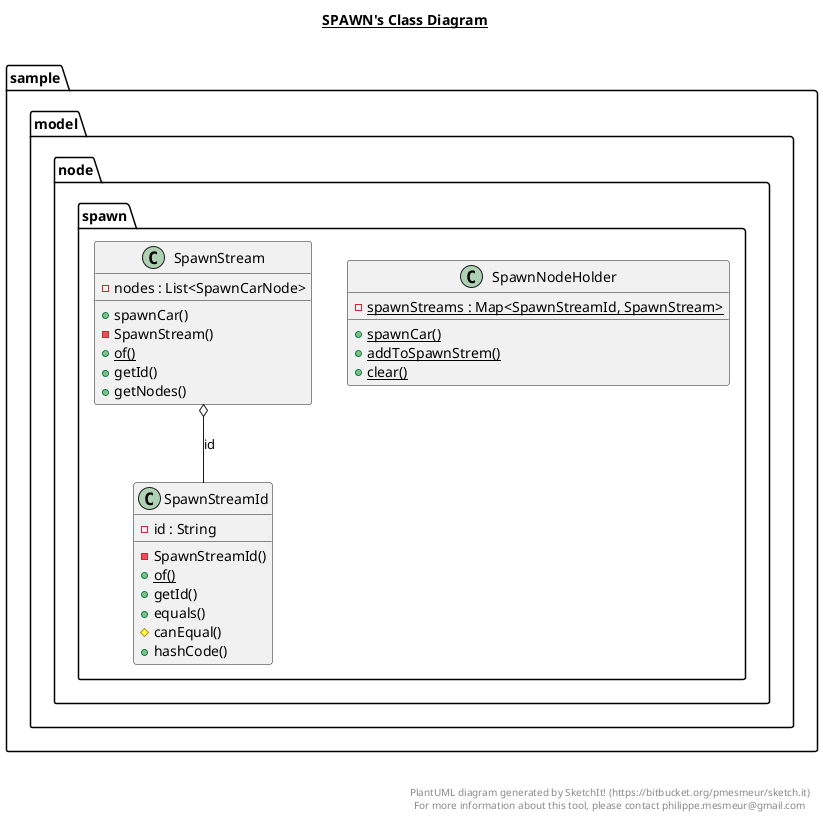 @startuml

title __SPAWN's Class Diagram__\n

  package sample {
    package sample.model.node {
      package sample.model.node.spawn {
        class SpawnNodeHolder {
            {static} - spawnStreams : Map<SpawnStreamId, SpawnStream>
            {static} + spawnCar()
            {static} + addToSpawnStrem()
            {static} + clear()
        }
      }
    }
  }
  

  package sample {
    package sample.model.node {
      package sample.model.node.spawn {
        class SpawnStream {
            - nodes : List<SpawnCarNode>
            + spawnCar()
            - SpawnStream()
            {static} + of()
            + getId()
            + getNodes()
        }
      }
    }
  }
  

  package sample {
    package sample.model.node {
      package sample.model.node.spawn {
        class SpawnStreamId {
            - id : String
            - SpawnStreamId()
            {static} + of()
            + getId()
            + equals()
            # canEqual()
            + hashCode()
        }
      }
    }
  }
  

  SpawnStream o-- SpawnStreamId : id


right footer


PlantUML diagram generated by SketchIt! (https://bitbucket.org/pmesmeur/sketch.it)
For more information about this tool, please contact philippe.mesmeur@gmail.com
endfooter

@enduml
